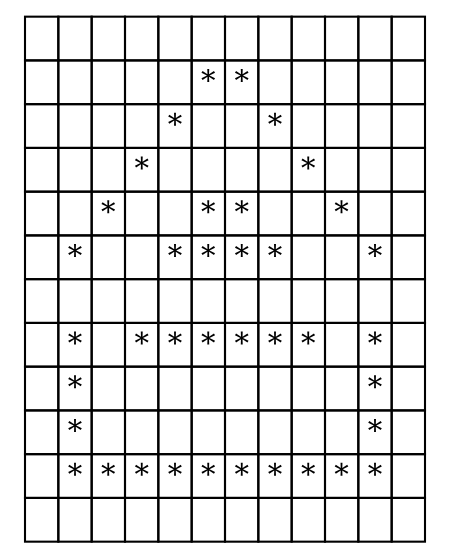 digraph G { 
node [shape=plaintext] 
a [label=<<table border="0" cellborder="1" cellspacing="0"> 
<tr> 
	 <td>  </td> 
	 <td>  </td> 
	 <td>  </td> 
	 <td>  </td> 
	 <td>  </td> 
	 <td>  </td> 
	 <td>  </td> 
	 <td>  </td> 
	 <td>  </td> 
	 <td>  </td> 
	 <td>  </td> 
	 <td>  </td> 
</tr> 
<tr> 
	 <td>  </td> 
	 <td>  </td> 
	 <td>  </td> 
	 <td>  </td> 
	 <td>  </td> 
	 <td>*</td> 
	 <td>*</td> 
	 <td>  </td> 
	 <td>  </td> 
	 <td>  </td> 
	 <td>  </td> 
	 <td>  </td> 
</tr> 
<tr> 
	 <td>  </td> 
	 <td>  </td> 
	 <td>  </td> 
	 <td>  </td> 
	 <td>*</td> 
	 <td>  </td> 
	 <td>  </td> 
	 <td>*</td> 
	 <td>  </td> 
	 <td>  </td> 
	 <td>  </td> 
	 <td>  </td> 
</tr> 
<tr> 
	 <td>  </td> 
	 <td>  </td> 
	 <td>  </td> 
	 <td>*</td> 
	 <td>  </td> 
	 <td>  </td> 
	 <td>  </td> 
	 <td>  </td> 
	 <td>*</td> 
	 <td>  </td> 
	 <td>  </td> 
	 <td>  </td> 
</tr> 
<tr> 
	 <td>  </td> 
	 <td>  </td> 
	 <td>*</td> 
	 <td>  </td> 
	 <td>  </td> 
	 <td>*</td> 
	 <td>*</td> 
	 <td>  </td> 
	 <td>  </td> 
	 <td>*</td> 
	 <td>  </td> 
	 <td>  </td> 
</tr> 
<tr> 
	 <td>  </td> 
	 <td>*</td> 
	 <td>  </td> 
	 <td>  </td> 
	 <td>*</td> 
	 <td>*</td> 
	 <td>*</td> 
	 <td>*</td> 
	 <td>  </td> 
	 <td>  </td> 
	 <td>*</td> 
	 <td>  </td> 
</tr> 
<tr> 
	 <td>  </td> 
	 <td>  </td> 
	 <td>  </td> 
	 <td>  </td> 
	 <td>  </td> 
	 <td>  </td> 
	 <td>  </td> 
	 <td>  </td> 
	 <td>  </td> 
	 <td>  </td> 
	 <td>  </td> 
	 <td>  </td> 
</tr> 
<tr> 
	 <td>  </td> 
	 <td>*</td> 
	 <td>  </td> 
	 <td>*</td> 
	 <td>*</td> 
	 <td>*</td> 
	 <td>*</td> 
	 <td>*</td> 
	 <td>*</td> 
	 <td>  </td> 
	 <td>*</td> 
	 <td>  </td> 
</tr> 
<tr> 
	 <td>  </td> 
	 <td>*</td> 
	 <td>  </td> 
	 <td>  </td> 
	 <td>  </td> 
	 <td>  </td> 
	 <td>  </td> 
	 <td>  </td> 
	 <td>  </td> 
	 <td>  </td> 
	 <td>*</td> 
	 <td>  </td> 
</tr> 
<tr> 
	 <td>  </td> 
	 <td>*</td> 
	 <td>  </td> 
	 <td>  </td> 
	 <td>  </td> 
	 <td>  </td> 
	 <td>  </td> 
	 <td>  </td> 
	 <td>  </td> 
	 <td>  </td> 
	 <td>*</td> 
	 <td>  </td> 
</tr> 
<tr> 
	 <td>  </td> 
	 <td>*</td> 
	 <td>*</td> 
	 <td>*</td> 
	 <td>*</td> 
	 <td>*</td> 
	 <td>*</td> 
	 <td>*</td> 
	 <td>*</td> 
	 <td>*</td> 
	 <td>*</td> 
	 <td>  </td> 
</tr> 
<tr> 
	 <td>  </td> 
	 <td>  </td> 
	 <td>  </td> 
	 <td>  </td> 
	 <td>  </td> 
	 <td>  </td> 
	 <td>  </td> 
	 <td>  </td> 
	 <td>  </td> 
	 <td>  </td> 
	 <td>  </td> 
	 <td>  </td> 
</tr> 
</table>>]; 
}